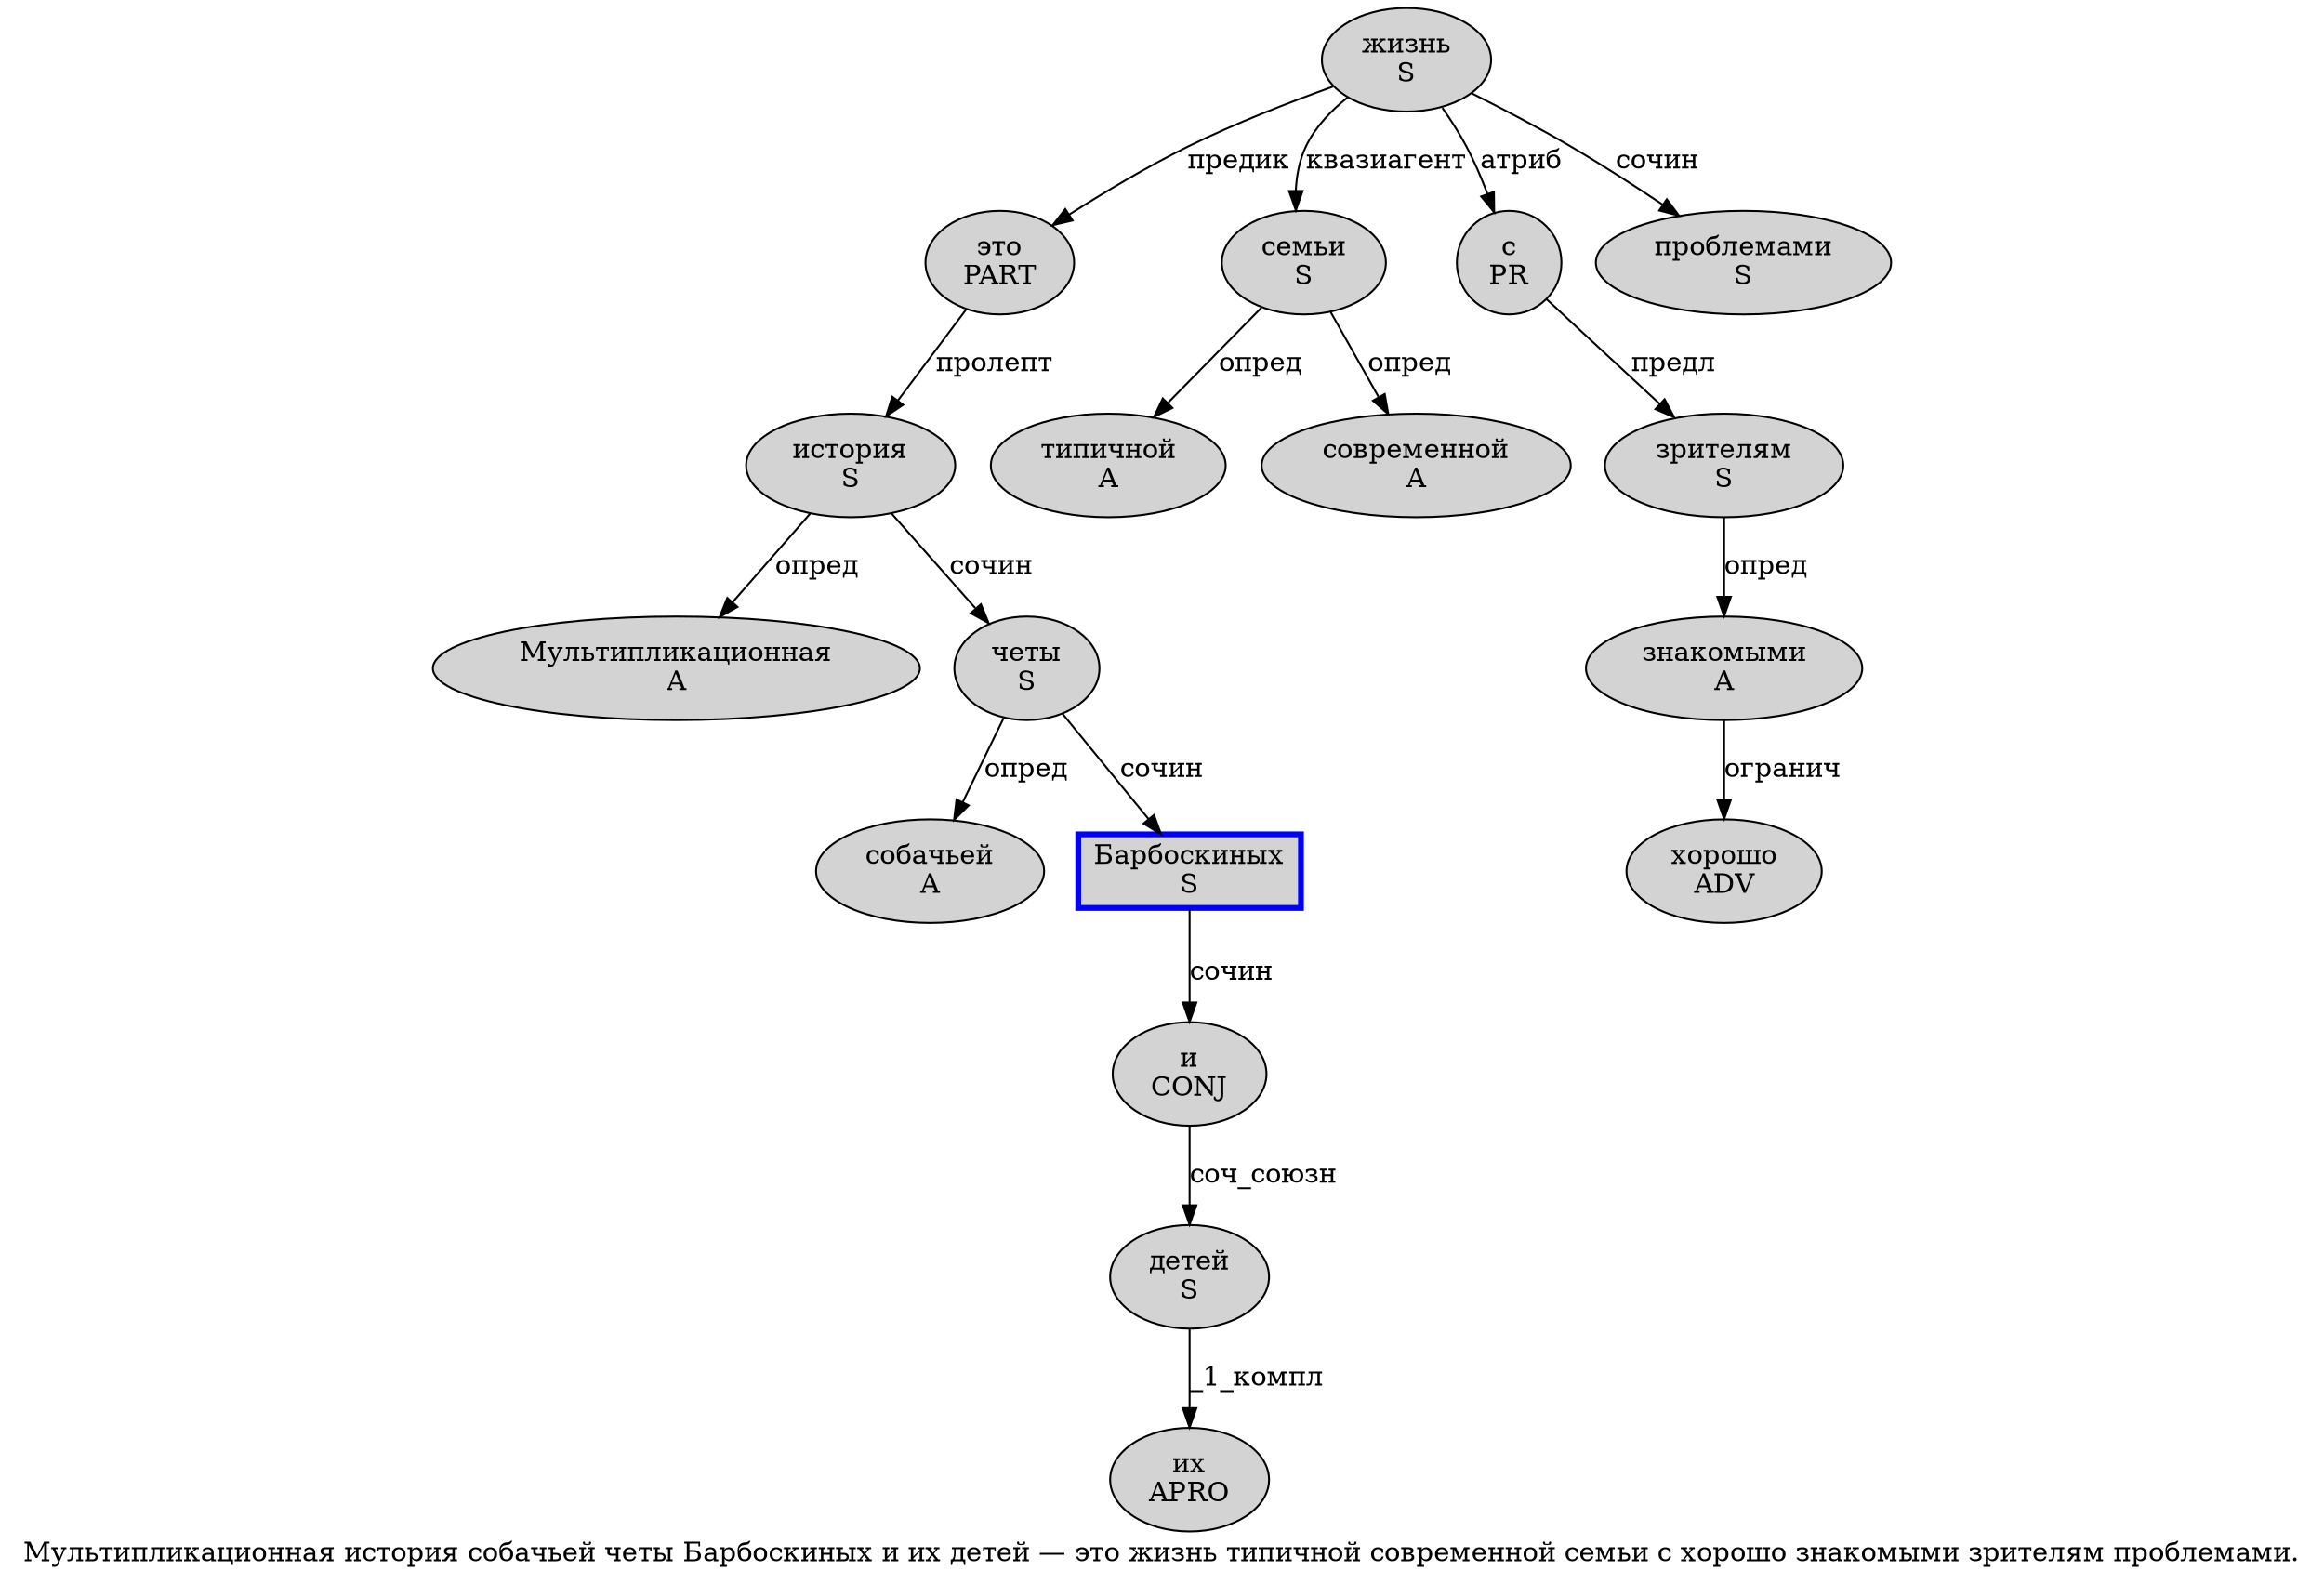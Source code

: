 digraph SENTENCE_1378 {
	graph [label="Мультипликационная история собачьей четы Барбоскиных и их детей — это жизнь типичной современной семьи с хорошо знакомыми зрителям проблемами."]
	node [style=filled]
		0 [label="Мультипликационная
A" color="" fillcolor=lightgray penwidth=1 shape=ellipse]
		1 [label="история
S" color="" fillcolor=lightgray penwidth=1 shape=ellipse]
		2 [label="собачьей
A" color="" fillcolor=lightgray penwidth=1 shape=ellipse]
		3 [label="четы
S" color="" fillcolor=lightgray penwidth=1 shape=ellipse]
		4 [label="Барбоскиных
S" color=blue fillcolor=lightgray penwidth=3 shape=box]
		5 [label="и
CONJ" color="" fillcolor=lightgray penwidth=1 shape=ellipse]
		6 [label="их
APRO" color="" fillcolor=lightgray penwidth=1 shape=ellipse]
		7 [label="детей
S" color="" fillcolor=lightgray penwidth=1 shape=ellipse]
		9 [label="это
PART" color="" fillcolor=lightgray penwidth=1 shape=ellipse]
		10 [label="жизнь
S" color="" fillcolor=lightgray penwidth=1 shape=ellipse]
		11 [label="типичной
A" color="" fillcolor=lightgray penwidth=1 shape=ellipse]
		12 [label="современной
A" color="" fillcolor=lightgray penwidth=1 shape=ellipse]
		13 [label="семьи
S" color="" fillcolor=lightgray penwidth=1 shape=ellipse]
		14 [label="с
PR" color="" fillcolor=lightgray penwidth=1 shape=ellipse]
		15 [label="хорошо
ADV" color="" fillcolor=lightgray penwidth=1 shape=ellipse]
		16 [label="знакомыми
A" color="" fillcolor=lightgray penwidth=1 shape=ellipse]
		17 [label="зрителям
S" color="" fillcolor=lightgray penwidth=1 shape=ellipse]
		18 [label="проблемами
S" color="" fillcolor=lightgray penwidth=1 shape=ellipse]
			14 -> 17 [label="предл"]
			7 -> 6 [label="_1_компл"]
			16 -> 15 [label="огранич"]
			3 -> 2 [label="опред"]
			3 -> 4 [label="сочин"]
			10 -> 9 [label="предик"]
			10 -> 13 [label="квазиагент"]
			10 -> 14 [label="атриб"]
			10 -> 18 [label="сочин"]
			5 -> 7 [label="соч_союзн"]
			17 -> 16 [label="опред"]
			9 -> 1 [label="пролепт"]
			13 -> 11 [label="опред"]
			13 -> 12 [label="опред"]
			1 -> 0 [label="опред"]
			1 -> 3 [label="сочин"]
			4 -> 5 [label="сочин"]
}